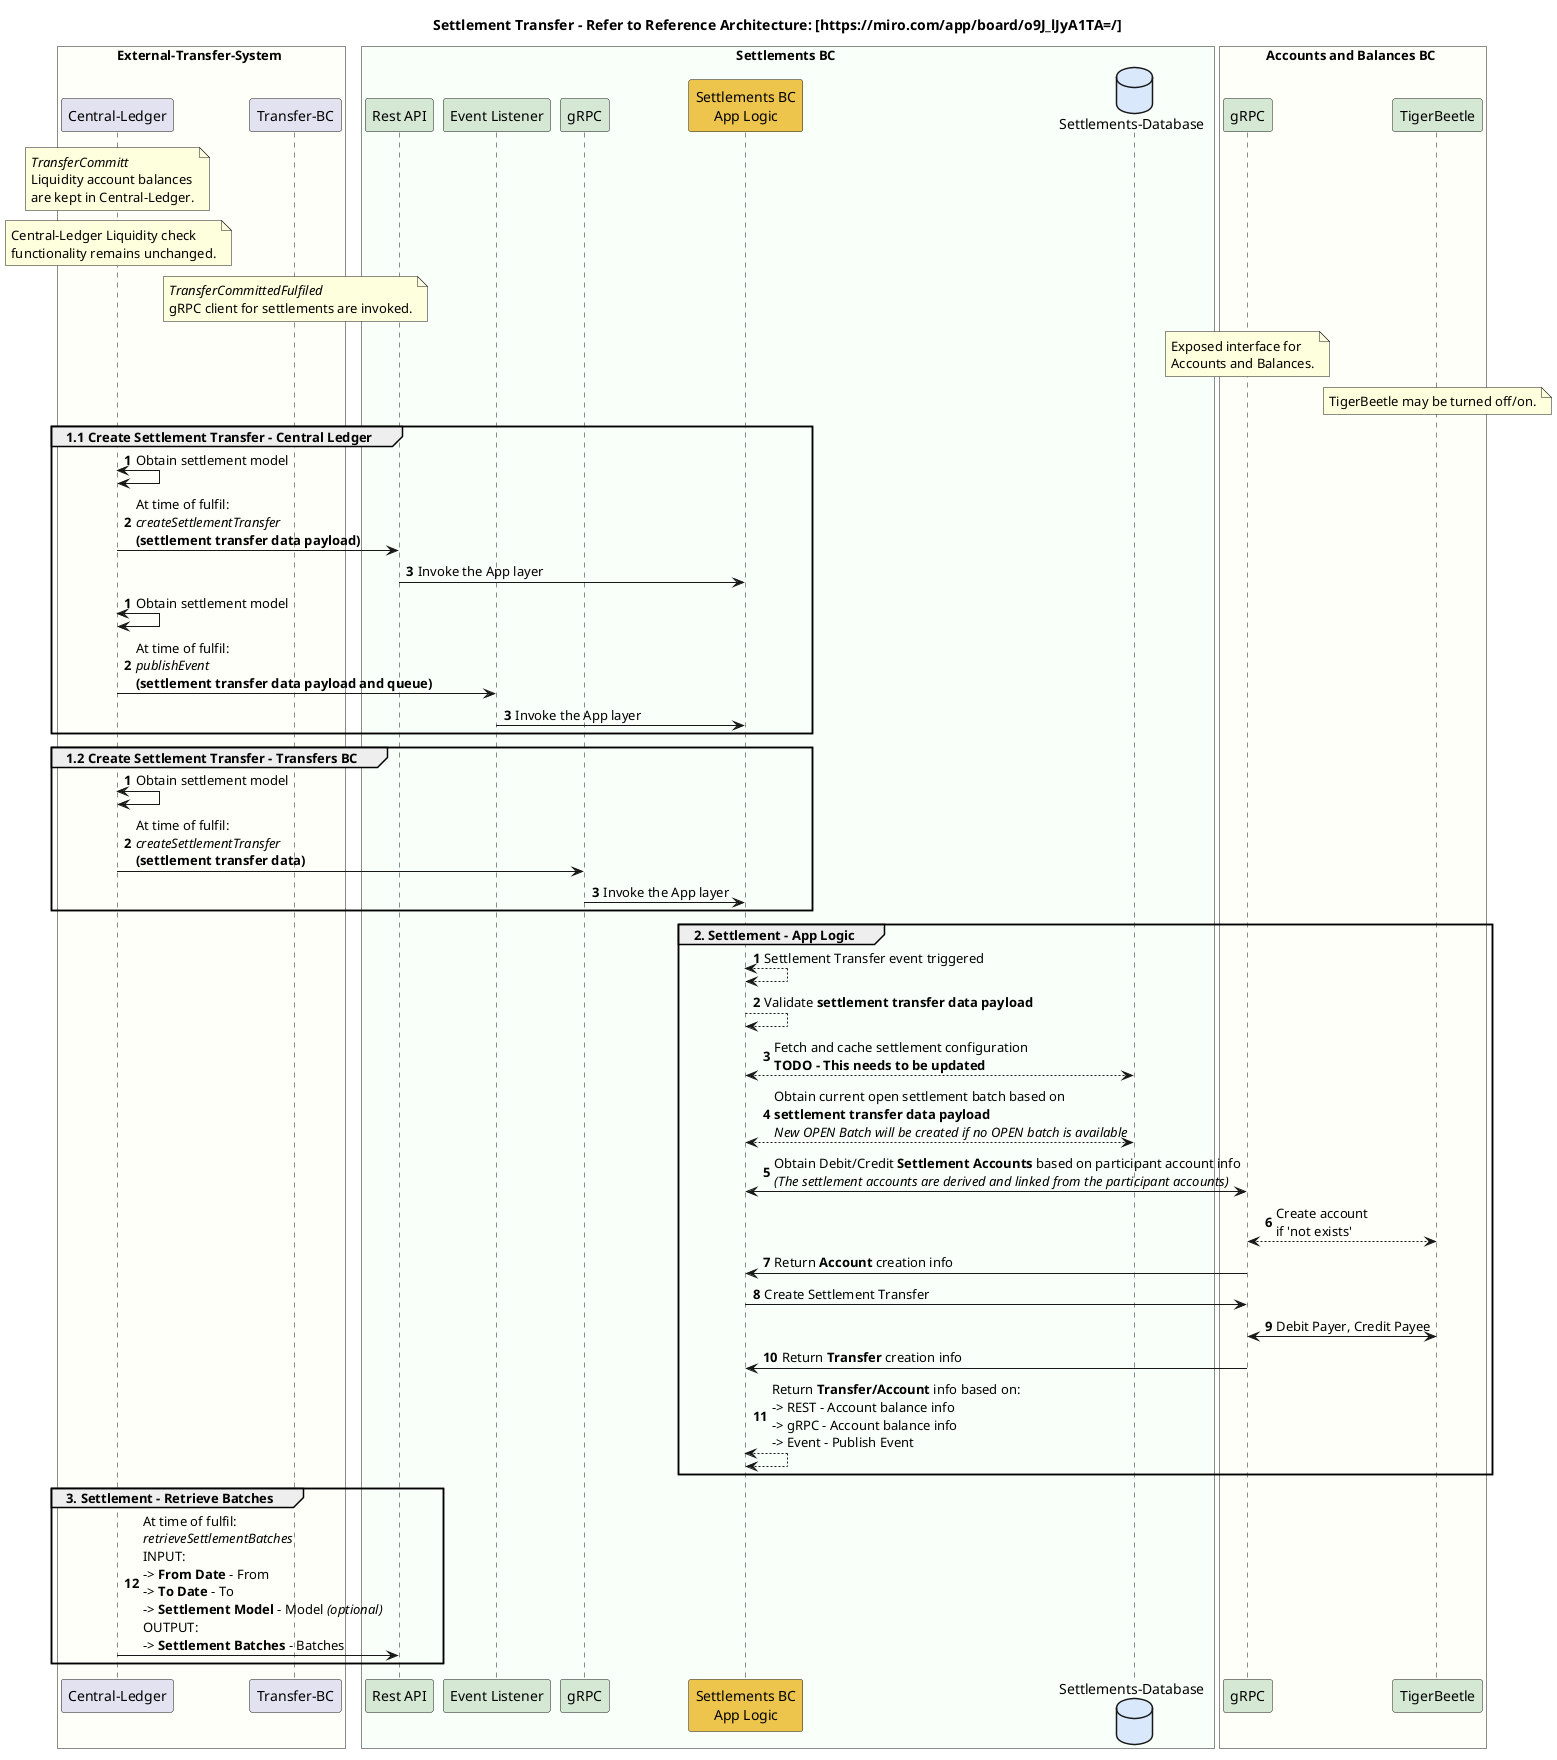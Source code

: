 @startuml

title Settlement Transfer - Refer to Reference Architecture: [https://miro.com/app/board/o9J_lJyA1TA=/]

box External-Transfer-System #FFFFF9
    participant "Central-Ledger" as ext_cl
    note over ext_cl
        //TransferCommitt//
        Liquidity account balances
        are kept in Central-Ledger.
    end note
    note over ext_cl
        Central-Ledger Liquidity check
        functionality remains unchanged.
    end note
    participant "Transfer-BC" as ext_transfers_bc
    note over ext_transfers_bc
        //TransferCommittedFulfiled//
        gRPC client for settlements are invoked.
    end note
end box

box Settlements BC #F9FFF9
	participant "Rest API" as sbc_rest #D5E8D4
	participant "Event Listener" as sbc_event #D5E8D4
	participant "gRPC" as sbc_grpc #D5E8D4
	participant "Settlements BC\nApp Logic" as sbc_app_logic #EDC54D
	database "Settlements-Database" as sbc_db #DAE8FC
end box

box Accounts and Balances BC #FFFFF9
    participant "gRPC" as abbc_grpc #D5E8D4
    participant "TigerBeetle" as abbc_tigerbeetle #D5E8D4
    note over abbc_grpc
        Exposed interface for
        Accounts and Balances.
    end note
    note over abbc_tigerbeetle
        TigerBeetle may be turned off/on.
    end note
end box

group 1.1 Create Settlement Transfer - Central Ledger
autonumber
    ext_cl <-> ext_cl : Obtain settlement model
    ext_cl -> sbc_rest : At time of fulfil:\n//createSettlementTransfer// \n**(settlement transfer data payload)**
    sbc_rest -> sbc_app_logic : Invoke the App layer
autonumber
    ext_cl <-> ext_cl : Obtain settlement model
    ext_cl -> sbc_event : At time of fulfil:\n//publishEvent// \n**(settlement transfer data payload and queue)**
    sbc_event -> sbc_app_logic : Invoke the App layer
end

group 1.2 Create Settlement Transfer - Transfers BC
autonumber
    ext_cl <-> ext_cl : Obtain settlement model
    ext_cl -> sbc_grpc : At time of fulfil:\n//createSettlementTransfer// \n**(settlement transfer data)**
    sbc_grpc -> sbc_app_logic : Invoke the App layer
end

group 2. Settlement - App Logic
autonumber
    sbc_app_logic <--> sbc_app_logic: Settlement Transfer event triggered
    sbc_app_logic --> sbc_app_logic : Validate **settlement transfer data payload**
    sbc_app_logic <--> sbc_db : Fetch and cache settlement configuration\n**TODO - This needs to be updated**
    sbc_app_logic <--> sbc_db : Obtain current open settlement batch based on \n**settlement transfer data payload**\n//New OPEN Batch will be created if no OPEN batch is available//
    sbc_app_logic <-> abbc_grpc : Obtain Debit/Credit **Settlement Accounts** based on participant account info\n//(The settlement accounts are derived and linked from the participant accounts)//
    abbc_grpc <--> abbc_tigerbeetle : Create account \nif 'not exists'
    abbc_grpc -> sbc_app_logic : Return **Account** creation info
    sbc_app_logic -> abbc_grpc: Create Settlement Transfer
    abbc_grpc <-> abbc_tigerbeetle: Debit Payer, Credit Payee
    abbc_grpc -> sbc_app_logic : Return **Transfer** creation info
    sbc_app_logic <--> sbc_app_logic: Return **Transfer/Account** info based on: \n-> REST - Account balance info\n-> gRPC - Account balance info\n-> Event - Publish Event
end

group 3. Settlement - Retrieve Batches
    ext_cl -> sbc_rest : At time of fulfil:\n//retrieveSettlementBatches// \nINPUT:\n-> **From Date** - From\n-> **To Date** - To\n-> **Settlement Model** - Model //(optional)//\nOUTPUT:\n-> **Settlement Batches** - Batches
autonumber

end

@enduml
